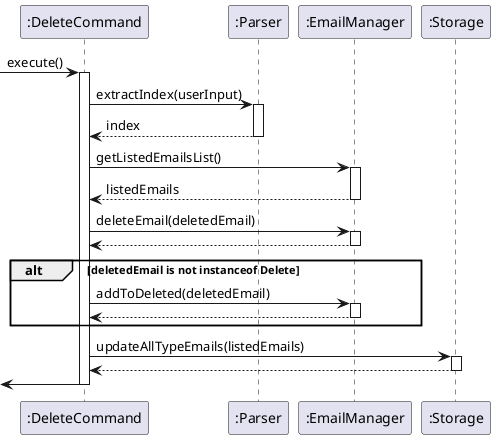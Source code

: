 @startuml
'https://plantuml.com/sequence-diagram

participant ":DeleteCommand" as DeleteCommand
participant ":Parser" as Parser
participant ":EmailManager" as EmailManager
participant ":Storage" as Storage


[-> DeleteCommand: execute()
activate DeleteCommand

DeleteCommand -> Parser: extractIndex(userInput)
activate Parser
Parser --> DeleteCommand: index
deactivate Parser

DeleteCommand -> EmailManager: getListedEmailsList()
activate EmailManager
EmailManager --> DeleteCommand: listedEmails
deactivate EmailManager

DeleteCommand -> EmailManager: deleteEmail(deletedEmail)
activate EmailManager
EmailManager --> DeleteCommand:
deactivate EmailManager

alt deletedEmail is not instanceof Delete
DeleteCommand -> EmailManager: addToDeleted(deletedEmail)
activate EmailManager
EmailManager --> DeleteCommand:
deactivate EmailManager
end


DeleteCommand -> Storage: updateAllTypeEmails(listedEmails)
activate Storage
Storage --> DeleteCommand:
deactivate Storage

[<- DeleteCommand
deactivate DeleteCommand

@enduml
